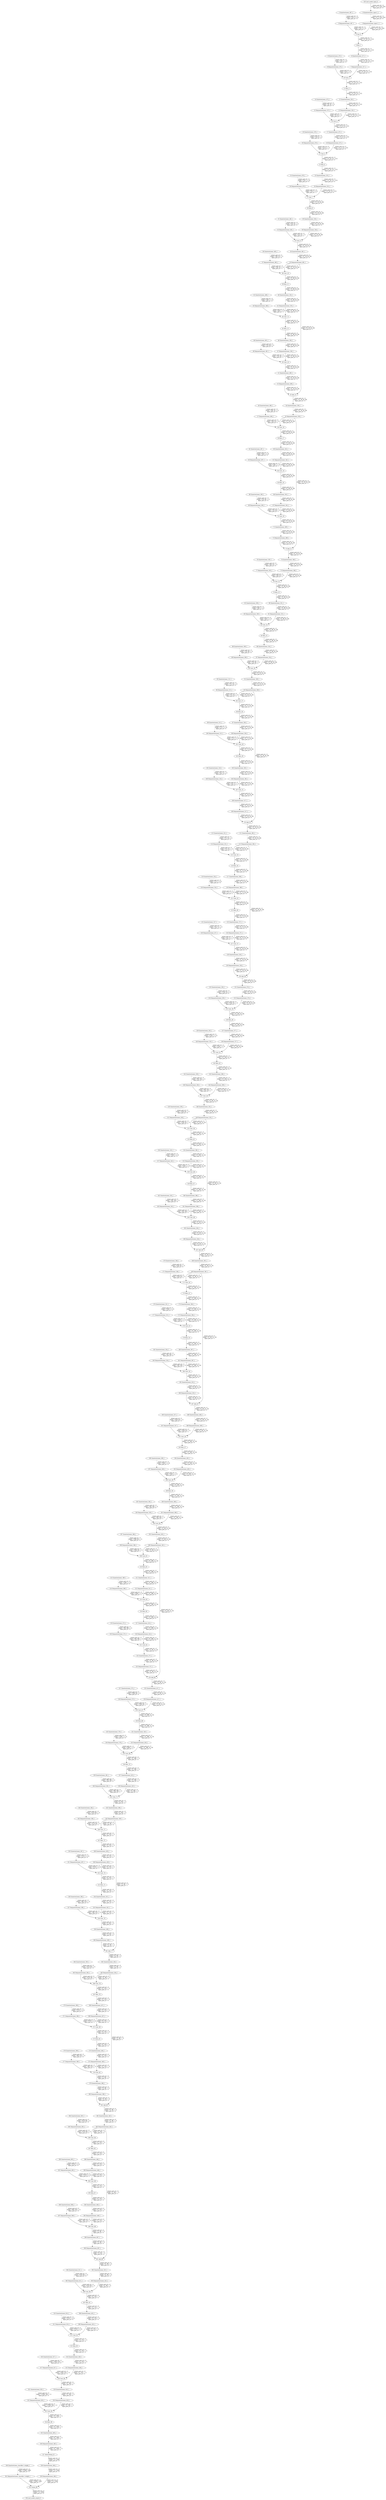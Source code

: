 strict digraph  {
"0 QuantizeLinear_input.1_1" [id=0, type=QuantizeLinear];
"1 DequantizeLinear_input.1_1" [id=1, type=DequantizeLinear];
"2 QuantizeLinear_467_1" [id=2, type=QuantizeLinear];
"3 DequantizeLinear_467_1" [id=3, type=DequantizeLinear];
"4 Conv_0" [id=4, type=Conv];
"5 Relu_1" [id=5, type=Relu];
"6 QuantizeLinear_317_1" [id=6, type=QuantizeLinear];
"7 DequantizeLinear_317_1" [id=7, type=DequantizeLinear];
"8 QuantizeLinear_470_1" [id=8, type=QuantizeLinear];
"9 DequantizeLinear_470_1" [id=9, type=DequantizeLinear];
"10 Conv_2" [id=10, type=Conv];
"11 Relu_3" [id=11, type=Relu];
"12 QuantizeLinear_320_1" [id=12, type=QuantizeLinear];
"13 DequantizeLinear_320_1" [id=13, type=DequantizeLinear];
"14 QuantizeLinear_473_1" [id=14, type=QuantizeLinear];
"15 DequantizeLinear_473_1" [id=15, type=DequantizeLinear];
"16 Conv_4" [id=16, type=Conv];
"17 QuantizeLinear_472_1" [id=17, type=QuantizeLinear];
"18 DequantizeLinear_472_1" [id=18, type=DequantizeLinear];
"19 QuantizeLinear_476_1" [id=19, type=QuantizeLinear];
"20 DequantizeLinear_476_1" [id=20, type=DequantizeLinear];
"21 Conv_5" [id=21, type=Conv];
"22 Relu_6" [id=22, type=Relu];
"23 QuantizeLinear_325_1" [id=23, type=QuantizeLinear];
"24 DequantizeLinear_325_1" [id=24, type=DequantizeLinear];
"25 QuantizeLinear_479_1" [id=25, type=QuantizeLinear];
"26 DequantizeLinear_479_1" [id=26, type=DequantizeLinear];
"27 Conv_7" [id=27, type=Conv];
"28 Relu_8" [id=28, type=Relu];
"29 QuantizeLinear_328_1" [id=29, type=QuantizeLinear];
"30 DequantizeLinear_328_1" [id=30, type=DequantizeLinear];
"31 QuantizeLinear_482_1" [id=31, type=QuantizeLinear];
"32 DequantizeLinear_482_1" [id=32, type=DequantizeLinear];
"33 Conv_9" [id=33, type=Conv];
"34 QuantizeLinear_481_1" [id=34, type=QuantizeLinear];
"35 DequantizeLinear_481_1" [id=35, type=DequantizeLinear];
"36 QuantizeLinear_485_1" [id=36, type=QuantizeLinear];
"37 DequantizeLinear_485_1" [id=37, type=DequantizeLinear];
"38 Conv_10" [id=38, type=Conv];
"39 Relu_11" [id=39, type=Relu];
"40 QuantizeLinear_333_1" [id=40, type=QuantizeLinear];
"41 DequantizeLinear_333_1" [id=41, type=DequantizeLinear];
"42 QuantizeLinear_488_1" [id=42, type=QuantizeLinear];
"43 DequantizeLinear_488_1" [id=43, type=DequantizeLinear];
"44 Conv_12" [id=44, type=Conv];
"45 Relu_13" [id=45, type=Relu];
"46 QuantizeLinear_336_1" [id=46, type=QuantizeLinear];
"47 DequantizeLinear_336_1" [id=47, type=DequantizeLinear];
"48 QuantizeLinear_491_1" [id=48, type=QuantizeLinear];
"49 DequantizeLinear_491_1" [id=49, type=DequantizeLinear];
"50 Conv_14" [id=50, type=Conv];
"51 QuantizeLinear_490_1" [id=51, type=QuantizeLinear];
"52 DequantizeLinear_490_1" [id=52, type=DequantizeLinear];
"53 Add_15" [id=53, type=Add];
"54 QuantizeLinear_339_1" [id=54, type=QuantizeLinear];
"55 DequantizeLinear_339_1" [id=55, type=DequantizeLinear];
"56 QuantizeLinear_494_1" [id=56, type=QuantizeLinear];
"57 DequantizeLinear_494_1" [id=57, type=DequantizeLinear];
"58 Conv_16" [id=58, type=Conv];
"59 Relu_17" [id=59, type=Relu];
"60 QuantizeLinear_342_1" [id=60, type=QuantizeLinear];
"61 DequantizeLinear_342_1" [id=61, type=DequantizeLinear];
"62 QuantizeLinear_497_1" [id=62, type=QuantizeLinear];
"63 DequantizeLinear_497_1" [id=63, type=DequantizeLinear];
"64 Conv_18" [id=64, type=Conv];
"65 Relu_19" [id=65, type=Relu];
"66 QuantizeLinear_345_1" [id=66, type=QuantizeLinear];
"67 DequantizeLinear_345_1" [id=67, type=DequantizeLinear];
"68 QuantizeLinear_500_1" [id=68, type=QuantizeLinear];
"69 DequantizeLinear_500_1" [id=69, type=DequantizeLinear];
"70 Conv_20" [id=70, type=Conv];
"71 QuantizeLinear_499_1" [id=71, type=QuantizeLinear];
"72 DequantizeLinear_499_1" [id=72, type=DequantizeLinear];
"73 Add_21" [id=73, type=Add];
"74 QuantizeLinear_348_1" [id=74, type=QuantizeLinear];
"75 DequantizeLinear_348_1" [id=75, type=DequantizeLinear];
"76 QuantizeLinear_503_1" [id=76, type=QuantizeLinear];
"77 DequantizeLinear_503_1" [id=77, type=DequantizeLinear];
"78 Conv_22" [id=78, type=Conv];
"79 Relu_23" [id=79, type=Relu];
"80 QuantizeLinear_351_1" [id=80, type=QuantizeLinear];
"81 DequantizeLinear_351_1" [id=81, type=DequantizeLinear];
"82 QuantizeLinear_506_1" [id=82, type=QuantizeLinear];
"83 DequantizeLinear_506_1" [id=83, type=DequantizeLinear];
"84 Conv_24" [id=84, type=Conv];
"85 Relu_25" [id=85, type=Relu];
"86 QuantizeLinear_354_1" [id=86, type=QuantizeLinear];
"87 DequantizeLinear_354_1" [id=87, type=DequantizeLinear];
"88 QuantizeLinear_509_1" [id=88, type=QuantizeLinear];
"89 DequantizeLinear_509_1" [id=89, type=DequantizeLinear];
"90 Conv_26" [id=90, type=Conv];
"91 QuantizeLinear_508_1" [id=91, type=QuantizeLinear];
"92 DequantizeLinear_508_1" [id=92, type=DequantizeLinear];
"93 QuantizeLinear_512_1" [id=93, type=QuantizeLinear];
"94 DequantizeLinear_512_1" [id=94, type=DequantizeLinear];
"95 Conv_27" [id=95, type=Conv];
"96 Relu_28" [id=96, type=Relu];
"97 QuantizeLinear_359_1" [id=97, type=QuantizeLinear];
"98 DequantizeLinear_359_1" [id=98, type=DequantizeLinear];
"99 QuantizeLinear_515_1" [id=99, type=QuantizeLinear];
"100 DequantizeLinear_515_1" [id=100, type=DequantizeLinear];
"101 Conv_29" [id=101, type=Conv];
"102 Relu_30" [id=102, type=Relu];
"103 QuantizeLinear_362_1" [id=103, type=QuantizeLinear];
"104 DequantizeLinear_362_1" [id=104, type=DequantizeLinear];
"105 QuantizeLinear_518_1" [id=105, type=QuantizeLinear];
"106 DequantizeLinear_518_1" [id=106, type=DequantizeLinear];
"107 Conv_31" [id=107, type=Conv];
"108 QuantizeLinear_517_1" [id=108, type=QuantizeLinear];
"109 DequantizeLinear_517_1" [id=109, type=DequantizeLinear];
"110 Add_32" [id=110, type=Add];
"111 QuantizeLinear_365_1" [id=111, type=QuantizeLinear];
"112 DequantizeLinear_365_1" [id=112, type=DequantizeLinear];
"113 QuantizeLinear_521_1" [id=113, type=QuantizeLinear];
"114 DequantizeLinear_521_1" [id=114, type=DequantizeLinear];
"115 Conv_33" [id=115, type=Conv];
"116 Relu_34" [id=116, type=Relu];
"117 QuantizeLinear_368_1" [id=117, type=QuantizeLinear];
"118 DequantizeLinear_368_1" [id=118, type=DequantizeLinear];
"119 QuantizeLinear_524_1" [id=119, type=QuantizeLinear];
"120 DequantizeLinear_524_1" [id=120, type=DequantizeLinear];
"121 Conv_35" [id=121, type=Conv];
"122 Relu_36" [id=122, type=Relu];
"123 QuantizeLinear_371_1" [id=123, type=QuantizeLinear];
"124 DequantizeLinear_371_1" [id=124, type=DequantizeLinear];
"125 QuantizeLinear_527_1" [id=125, type=QuantizeLinear];
"126 DequantizeLinear_527_1" [id=126, type=DequantizeLinear];
"127 Conv_37" [id=127, type=Conv];
"128 QuantizeLinear_526_1" [id=128, type=QuantizeLinear];
"129 DequantizeLinear_526_1" [id=129, type=DequantizeLinear];
"130 Add_38" [id=130, type=Add];
"131 QuantizeLinear_374_1" [id=131, type=QuantizeLinear];
"132 DequantizeLinear_374_1" [id=132, type=DequantizeLinear];
"133 QuantizeLinear_530_1" [id=133, type=QuantizeLinear];
"134 DequantizeLinear_530_1" [id=134, type=DequantizeLinear];
"135 Conv_39" [id=135, type=Conv];
"136 Relu_40" [id=136, type=Relu];
"137 QuantizeLinear_377_1" [id=137, type=QuantizeLinear];
"138 DequantizeLinear_377_1" [id=138, type=DequantizeLinear];
"139 QuantizeLinear_533_1" [id=139, type=QuantizeLinear];
"140 DequantizeLinear_533_1" [id=140, type=DequantizeLinear];
"141 Conv_41" [id=141, type=Conv];
"142 Relu_42" [id=142, type=Relu];
"143 QuantizeLinear_380_1" [id=143, type=QuantizeLinear];
"144 DequantizeLinear_380_1" [id=144, type=DequantizeLinear];
"145 QuantizeLinear_536_1" [id=145, type=QuantizeLinear];
"146 DequantizeLinear_536_1" [id=146, type=DequantizeLinear];
"147 Conv_43" [id=147, type=Conv];
"148 QuantizeLinear_535_1" [id=148, type=QuantizeLinear];
"149 DequantizeLinear_535_1" [id=149, type=DequantizeLinear];
"150 QuantizeLinear_539_1" [id=150, type=QuantizeLinear];
"151 DequantizeLinear_539_1" [id=151, type=DequantizeLinear];
"152 Conv_44" [id=152, type=Conv];
"153 Relu_45" [id=153, type=Relu];
"154 QuantizeLinear_385_1" [id=154, type=QuantizeLinear];
"155 DequantizeLinear_385_1" [id=155, type=DequantizeLinear];
"156 QuantizeLinear_542_1" [id=156, type=QuantizeLinear];
"157 DequantizeLinear_542_1" [id=157, type=DequantizeLinear];
"158 Conv_46" [id=158, type=Conv];
"159 Relu_47" [id=159, type=Relu];
"160 QuantizeLinear_388_1" [id=160, type=QuantizeLinear];
"161 DequantizeLinear_388_1" [id=161, type=DequantizeLinear];
"162 QuantizeLinear_545_1" [id=162, type=QuantizeLinear];
"163 DequantizeLinear_545_1" [id=163, type=DequantizeLinear];
"164 Conv_48" [id=164, type=Conv];
"165 QuantizeLinear_544_1" [id=165, type=QuantizeLinear];
"166 DequantizeLinear_544_1" [id=166, type=DequantizeLinear];
"167 Add_49" [id=167, type=Add];
"168 QuantizeLinear_391_1" [id=168, type=QuantizeLinear];
"169 DequantizeLinear_391_1" [id=169, type=DequantizeLinear];
"170 QuantizeLinear_548_1" [id=170, type=QuantizeLinear];
"171 DequantizeLinear_548_1" [id=171, type=DequantizeLinear];
"172 Conv_50" [id=172, type=Conv];
"173 Relu_51" [id=173, type=Relu];
"174 QuantizeLinear_394_1" [id=174, type=QuantizeLinear];
"175 DequantizeLinear_394_1" [id=175, type=DequantizeLinear];
"176 QuantizeLinear_551_1" [id=176, type=QuantizeLinear];
"177 DequantizeLinear_551_1" [id=177, type=DequantizeLinear];
"178 Conv_52" [id=178, type=Conv];
"179 Relu_53" [id=179, type=Relu];
"180 QuantizeLinear_397_1" [id=180, type=QuantizeLinear];
"181 DequantizeLinear_397_1" [id=181, type=DequantizeLinear];
"182 QuantizeLinear_554_1" [id=182, type=QuantizeLinear];
"183 DequantizeLinear_554_1" [id=183, type=DequantizeLinear];
"184 Conv_54" [id=184, type=Conv];
"185 QuantizeLinear_553_1" [id=185, type=QuantizeLinear];
"186 DequantizeLinear_553_1" [id=186, type=DequantizeLinear];
"187 Add_55" [id=187, type=Add];
"188 QuantizeLinear_400_1" [id=188, type=QuantizeLinear];
"189 DequantizeLinear_400_1" [id=189, type=DequantizeLinear];
"190 QuantizeLinear_557_1" [id=190, type=QuantizeLinear];
"191 DequantizeLinear_557_1" [id=191, type=DequantizeLinear];
"192 Conv_56" [id=192, type=Conv];
"193 Relu_57" [id=193, type=Relu];
"194 QuantizeLinear_403_1" [id=194, type=QuantizeLinear];
"195 DequantizeLinear_403_1" [id=195, type=DequantizeLinear];
"196 QuantizeLinear_560_1" [id=196, type=QuantizeLinear];
"197 DequantizeLinear_560_1" [id=197, type=DequantizeLinear];
"198 Conv_58" [id=198, type=Conv];
"199 Relu_59" [id=199, type=Relu];
"200 QuantizeLinear_406_1" [id=200, type=QuantizeLinear];
"201 DequantizeLinear_406_1" [id=201, type=DequantizeLinear];
"202 QuantizeLinear_563_1" [id=202, type=QuantizeLinear];
"203 DequantizeLinear_563_1" [id=203, type=DequantizeLinear];
"204 Conv_60" [id=204, type=Conv];
"205 QuantizeLinear_562_1" [id=205, type=QuantizeLinear];
"206 DequantizeLinear_562_1" [id=206, type=DequantizeLinear];
"207 QuantizeLinear_566_1" [id=207, type=QuantizeLinear];
"208 DequantizeLinear_566_1" [id=208, type=DequantizeLinear];
"209 Conv_61" [id=209, type=Conv];
"210 Relu_62" [id=210, type=Relu];
"211 QuantizeLinear_411_1" [id=211, type=QuantizeLinear];
"212 DequantizeLinear_411_1" [id=212, type=DequantizeLinear];
"213 QuantizeLinear_569_1" [id=213, type=QuantizeLinear];
"214 DequantizeLinear_569_1" [id=214, type=DequantizeLinear];
"215 Conv_63" [id=215, type=Conv];
"216 Relu_64" [id=216, type=Relu];
"217 QuantizeLinear_414_1" [id=217, type=QuantizeLinear];
"218 DequantizeLinear_414_1" [id=218, type=DequantizeLinear];
"219 QuantizeLinear_572_1" [id=219, type=QuantizeLinear];
"220 DequantizeLinear_572_1" [id=220, type=DequantizeLinear];
"221 Conv_65" [id=221, type=Conv];
"222 QuantizeLinear_571_1" [id=222, type=QuantizeLinear];
"223 DequantizeLinear_571_1" [id=223, type=DequantizeLinear];
"224 Add_66" [id=224, type=Add];
"225 QuantizeLinear_417_1" [id=225, type=QuantizeLinear];
"226 DequantizeLinear_417_1" [id=226, type=DequantizeLinear];
"227 QuantizeLinear_575_1" [id=227, type=QuantizeLinear];
"228 DequantizeLinear_575_1" [id=228, type=DequantizeLinear];
"229 Conv_67" [id=229, type=Conv];
"230 Relu_68" [id=230, type=Relu];
"231 QuantizeLinear_420_1" [id=231, type=QuantizeLinear];
"232 DequantizeLinear_420_1" [id=232, type=DequantizeLinear];
"233 QuantizeLinear_578_1" [id=233, type=QuantizeLinear];
"234 DequantizeLinear_578_1" [id=234, type=DequantizeLinear];
"235 Conv_69" [id=235, type=Conv];
"236 Relu_70" [id=236, type=Relu];
"237 QuantizeLinear_423_1" [id=237, type=QuantizeLinear];
"238 DequantizeLinear_423_1" [id=238, type=DequantizeLinear];
"239 QuantizeLinear_581_1" [id=239, type=QuantizeLinear];
"240 DequantizeLinear_581_1" [id=240, type=DequantizeLinear];
"241 Conv_71" [id=241, type=Conv];
"242 QuantizeLinear_580_1" [id=242, type=QuantizeLinear];
"243 DequantizeLinear_580_1" [id=243, type=DequantizeLinear];
"244 QuantizeLinear_584_1" [id=244, type=QuantizeLinear];
"245 DequantizeLinear_584_1" [id=245, type=DequantizeLinear];
"246 Conv_72" [id=246, type=Conv];
"247 Relu_73" [id=247, type=Relu];
"248 QuantizeLinear_428_1" [id=248, type=QuantizeLinear];
"249 DequantizeLinear_428_1" [id=249, type=DequantizeLinear];
"250 QuantizeLinear_587_1" [id=250, type=QuantizeLinear];
"251 DequantizeLinear_587_1" [id=251, type=DequantizeLinear];
"252 Conv_74" [id=252, type=Conv];
"253 Relu_75" [id=253, type=Relu];
"254 QuantizeLinear_431_1" [id=254, type=QuantizeLinear];
"255 DequantizeLinear_431_1" [id=255, type=DequantizeLinear];
"256 QuantizeLinear_590_1" [id=256, type=QuantizeLinear];
"257 DequantizeLinear_590_1" [id=257, type=DequantizeLinear];
"258 Conv_76" [id=258, type=Conv];
"259 QuantizeLinear_589_1" [id=259, type=QuantizeLinear];
"260 DequantizeLinear_589_1" [id=260, type=DequantizeLinear];
"261 Add_77" [id=261, type=Add];
"262 QuantizeLinear_434_1" [id=262, type=QuantizeLinear];
"263 DequantizeLinear_434_1" [id=263, type=DequantizeLinear];
"264 QuantizeLinear_593_1" [id=264, type=QuantizeLinear];
"265 DequantizeLinear_593_1" [id=265, type=DequantizeLinear];
"266 Conv_78" [id=266, type=Conv];
"267 Relu_79" [id=267, type=Relu];
"268 QuantizeLinear_437_1" [id=268, type=QuantizeLinear];
"269 DequantizeLinear_437_1" [id=269, type=DequantizeLinear];
"270 QuantizeLinear_596_1" [id=270, type=QuantizeLinear];
"271 DequantizeLinear_596_1" [id=271, type=DequantizeLinear];
"272 Conv_80" [id=272, type=Conv];
"273 Relu_81" [id=273, type=Relu];
"274 QuantizeLinear_440_1" [id=274, type=QuantizeLinear];
"275 DequantizeLinear_440_1" [id=275, type=DequantizeLinear];
"276 QuantizeLinear_599_1" [id=276, type=QuantizeLinear];
"277 DequantizeLinear_599_1" [id=277, type=DequantizeLinear];
"278 Conv_82" [id=278, type=Conv];
"279 QuantizeLinear_598_1" [id=279, type=QuantizeLinear];
"280 DequantizeLinear_598_1" [id=280, type=DequantizeLinear];
"281 Add_83" [id=281, type=Add];
"282 QuantizeLinear_443_1" [id=282, type=QuantizeLinear];
"283 DequantizeLinear_443_1" [id=283, type=DequantizeLinear];
"284 QuantizeLinear_602_1" [id=284, type=QuantizeLinear];
"285 DequantizeLinear_602_1" [id=285, type=DequantizeLinear];
"286 Conv_84" [id=286, type=Conv];
"287 Relu_85" [id=287, type=Relu];
"288 QuantizeLinear_446_1" [id=288, type=QuantizeLinear];
"289 DequantizeLinear_446_1" [id=289, type=DequantizeLinear];
"290 QuantizeLinear_605_1" [id=290, type=QuantizeLinear];
"291 DequantizeLinear_605_1" [id=291, type=DequantizeLinear];
"292 Conv_86" [id=292, type=Conv];
"293 Relu_87" [id=293, type=Relu];
"294 QuantizeLinear_449_1" [id=294, type=QuantizeLinear];
"295 DequantizeLinear_449_1" [id=295, type=DequantizeLinear];
"296 QuantizeLinear_608_1" [id=296, type=QuantizeLinear];
"297 DequantizeLinear_608_1" [id=297, type=DequantizeLinear];
"298 Conv_88" [id=298, type=Conv];
"299 QuantizeLinear_607_1" [id=299, type=QuantizeLinear];
"300 DequantizeLinear_607_1" [id=300, type=DequantizeLinear];
"301 Add_89" [id=301, type=Add];
"302 QuantizeLinear_452_1" [id=302, type=QuantizeLinear];
"303 DequantizeLinear_452_1" [id=303, type=DequantizeLinear];
"304 QuantizeLinear_611_1" [id=304, type=QuantizeLinear];
"305 DequantizeLinear_611_1" [id=305, type=DequantizeLinear];
"306 Conv_90" [id=306, type=Conv];
"307 Relu_91" [id=307, type=Relu];
"308 QuantizeLinear_455_1" [id=308, type=QuantizeLinear];
"309 DequantizeLinear_455_1" [id=309, type=DequantizeLinear];
"310 QuantizeLinear_614_1" [id=310, type=QuantizeLinear];
"311 DequantizeLinear_614_1" [id=311, type=DequantizeLinear];
"312 Conv_92" [id=312, type=Conv];
"313 Relu_93" [id=313, type=Relu];
"314 QuantizeLinear_458_1" [id=314, type=QuantizeLinear];
"315 DequantizeLinear_458_1" [id=315, type=DequantizeLinear];
"316 QuantizeLinear_617_1" [id=316, type=QuantizeLinear];
"317 DequantizeLinear_617_1" [id=317, type=DequantizeLinear];
"318 Conv_94" [id=318, type=Conv];
"319 QuantizeLinear_616_1" [id=319, type=QuantizeLinear];
"320 DequantizeLinear_616_1" [id=320, type=DequantizeLinear];
"321 QuantizeLinear_620_1" [id=321, type=QuantizeLinear];
"322 DequantizeLinear_620_1" [id=322, type=DequantizeLinear];
"323 Conv_95" [id=323, type=Conv];
"324 Relu_96" [id=324, type=Relu];
"325 QuantizeLinear_463_1" [id=325, type=QuantizeLinear];
"326 DequantizeLinear_463_1" [id=326, type=DequantizeLinear];
"327 ReduceMean_97" [id=327, type=ReduceMean];
"328 QuantizeLinear_464_1" [id=328, type=QuantizeLinear];
"329 DequantizeLinear_464_1" [id=329, type=DequantizeLinear];
"330 QuantizeLinear_classifier.1.weight_1" [id=330, type=QuantizeLinear];
"331 DequantizeLinear_classifier.1.weight_1" [id=331, type=DequantizeLinear];
"332 Gemm_98" [id=332, type=Gemm];
"333 nncf_model_input_0" [id=333, type=nncf_model_input];
"334 nncf_model_output_0" [id=334, type=nncf_model_output];
"0 QuantizeLinear_input.1_1" -> "1 DequantizeLinear_input.1_1"  [label="output_port_id = 0 \n shape = [1, 3, 224, 224] \n input_port_id = 0 \n ", style=dashed];
"1 DequantizeLinear_input.1_1" -> "4 Conv_0"  [label="output_port_id = 0 \n shape = [1, 3, 224, 224] \n input_port_id = 0 \n ", style=solid];
"2 QuantizeLinear_467_1" -> "3 DequantizeLinear_467_1"  [label="output_port_id = 0 \n shape = [16, 3, 3, 3] \n input_port_id = 0 \n ", style=dashed];
"3 DequantizeLinear_467_1" -> "4 Conv_0"  [label="output_port_id = 0 \n shape = [16, 3, 3, 3] \n input_port_id = 1 \n ", style=solid];
"4 Conv_0" -> "5 Relu_1"  [label="output_port_id = 0 \n shape = [1, 16, 112, 112] \n input_port_id = 0 \n ", style=solid];
"5 Relu_1" -> "6 QuantizeLinear_317_1"  [label="output_port_id = 0 \n shape = [1, 16, 112, 112] \n input_port_id = 0 \n ", style=solid];
"6 QuantizeLinear_317_1" -> "7 DequantizeLinear_317_1"  [label="output_port_id = 0 \n shape = [1, 16, 112, 112] \n input_port_id = 0 \n ", style=dashed];
"7 DequantizeLinear_317_1" -> "10 Conv_2"  [label="output_port_id = 0 \n shape = [1, 16, 112, 112] \n input_port_id = 0 \n ", style=solid];
"8 QuantizeLinear_470_1" -> "9 DequantizeLinear_470_1"  [label="output_port_id = 0 \n shape = [16, 1, 3, 3] \n input_port_id = 0 \n ", style=dashed];
"9 DequantizeLinear_470_1" -> "10 Conv_2"  [label="output_port_id = 0 \n shape = [16, 1, 3, 3] \n input_port_id = 1 \n ", style=solid];
"10 Conv_2" -> "11 Relu_3"  [label="output_port_id = 0 \n shape = [1, 16, 112, 112] \n input_port_id = 0 \n ", style=solid];
"11 Relu_3" -> "12 QuantizeLinear_320_1"  [label="output_port_id = 0 \n shape = [1, 16, 112, 112] \n input_port_id = 0 \n ", style=solid];
"12 QuantizeLinear_320_1" -> "13 DequantizeLinear_320_1"  [label="output_port_id = 0 \n shape = [1, 16, 112, 112] \n input_port_id = 0 \n ", style=dashed];
"13 DequantizeLinear_320_1" -> "16 Conv_4"  [label="output_port_id = 0 \n shape = [1, 16, 112, 112] \n input_port_id = 0 \n ", style=solid];
"14 QuantizeLinear_473_1" -> "15 DequantizeLinear_473_1"  [label="output_port_id = 0 \n shape = [8, 16, 1, 1] \n input_port_id = 0 \n ", style=dashed];
"15 DequantizeLinear_473_1" -> "16 Conv_4"  [label="output_port_id = 0 \n shape = [8, 16, 1, 1] \n input_port_id = 1 \n ", style=solid];
"16 Conv_4" -> "17 QuantizeLinear_472_1"  [label="output_port_id = 0 \n shape = [1, 8, 112, 112] \n input_port_id = 0 \n ", style=solid];
"17 QuantizeLinear_472_1" -> "18 DequantizeLinear_472_1"  [label="output_port_id = 0 \n shape = [1, 8, 112, 112] \n input_port_id = 0 \n ", style=dashed];
"18 DequantizeLinear_472_1" -> "21 Conv_5"  [label="output_port_id = 0 \n shape = [1, 8, 112, 112] \n input_port_id = 0 \n ", style=solid];
"19 QuantizeLinear_476_1" -> "20 DequantizeLinear_476_1"  [label="output_port_id = 0 \n shape = [24, 8, 1, 1] \n input_port_id = 0 \n ", style=dashed];
"20 DequantizeLinear_476_1" -> "21 Conv_5"  [label="output_port_id = 0 \n shape = [24, 8, 1, 1] \n input_port_id = 1 \n ", style=solid];
"21 Conv_5" -> "22 Relu_6"  [label="output_port_id = 0 \n shape = [1, 24, 112, 112] \n input_port_id = 0 \n ", style=solid];
"22 Relu_6" -> "23 QuantizeLinear_325_1"  [label="output_port_id = 0 \n shape = [1, 24, 112, 112] \n input_port_id = 0 \n ", style=solid];
"23 QuantizeLinear_325_1" -> "24 DequantizeLinear_325_1"  [label="output_port_id = 0 \n shape = [1, 24, 112, 112] \n input_port_id = 0 \n ", style=dashed];
"24 DequantizeLinear_325_1" -> "27 Conv_7"  [label="output_port_id = 0 \n shape = [1, 24, 112, 112] \n input_port_id = 0 \n ", style=solid];
"25 QuantizeLinear_479_1" -> "26 DequantizeLinear_479_1"  [label="output_port_id = 0 \n shape = [24, 1, 3, 3] \n input_port_id = 0 \n ", style=dashed];
"26 DequantizeLinear_479_1" -> "27 Conv_7"  [label="output_port_id = 0 \n shape = [24, 1, 3, 3] \n input_port_id = 1 \n ", style=solid];
"27 Conv_7" -> "28 Relu_8"  [label="output_port_id = 0 \n shape = [1, 24, 56, 56] \n input_port_id = 0 \n ", style=solid];
"28 Relu_8" -> "29 QuantizeLinear_328_1"  [label="output_port_id = 0 \n shape = [1, 24, 56, 56] \n input_port_id = 0 \n ", style=solid];
"29 QuantizeLinear_328_1" -> "30 DequantizeLinear_328_1"  [label="output_port_id = 0 \n shape = [1, 24, 56, 56] \n input_port_id = 0 \n ", style=dashed];
"30 DequantizeLinear_328_1" -> "33 Conv_9"  [label="output_port_id = 0 \n shape = [1, 24, 56, 56] \n input_port_id = 0 \n ", style=solid];
"31 QuantizeLinear_482_1" -> "32 DequantizeLinear_482_1"  [label="output_port_id = 0 \n shape = [16, 24, 1, 1] \n input_port_id = 0 \n ", style=dashed];
"32 DequantizeLinear_482_1" -> "33 Conv_9"  [label="output_port_id = 0 \n shape = [16, 24, 1, 1] \n input_port_id = 1 \n ", style=solid];
"33 Conv_9" -> "34 QuantizeLinear_481_1"  [label="output_port_id = 0 \n shape = [1, 16, 56, 56] \n input_port_id = 0 \n ", style=solid];
"34 QuantizeLinear_481_1" -> "35 DequantizeLinear_481_1"  [label="output_port_id = 0 \n shape = [1, 16, 56, 56] \n input_port_id = 0 \n ", style=dashed];
"35 DequantizeLinear_481_1" -> "38 Conv_10"  [label="output_port_id = 0 \n shape = [1, 16, 56, 56] \n input_port_id = 0 \n ", style=solid];
"35 DequantizeLinear_481_1" -> "53 Add_15"  [label="output_port_id = 0 \n shape = [1, 16, 56, 56] \n input_port_id = 1 \n ", style=solid];
"36 QuantizeLinear_485_1" -> "37 DequantizeLinear_485_1"  [label="output_port_id = 0 \n shape = [48, 16, 1, 1] \n input_port_id = 0 \n ", style=dashed];
"37 DequantizeLinear_485_1" -> "38 Conv_10"  [label="output_port_id = 0 \n shape = [48, 16, 1, 1] \n input_port_id = 1 \n ", style=solid];
"38 Conv_10" -> "39 Relu_11"  [label="output_port_id = 0 \n shape = [1, 48, 56, 56] \n input_port_id = 0 \n ", style=solid];
"39 Relu_11" -> "40 QuantizeLinear_333_1"  [label="output_port_id = 0 \n shape = [1, 48, 56, 56] \n input_port_id = 0 \n ", style=solid];
"40 QuantizeLinear_333_1" -> "41 DequantizeLinear_333_1"  [label="output_port_id = 0 \n shape = [1, 48, 56, 56] \n input_port_id = 0 \n ", style=dashed];
"41 DequantizeLinear_333_1" -> "44 Conv_12"  [label="output_port_id = 0 \n shape = [1, 48, 56, 56] \n input_port_id = 0 \n ", style=solid];
"42 QuantizeLinear_488_1" -> "43 DequantizeLinear_488_1"  [label="output_port_id = 0 \n shape = [48, 1, 3, 3] \n input_port_id = 0 \n ", style=dashed];
"43 DequantizeLinear_488_1" -> "44 Conv_12"  [label="output_port_id = 0 \n shape = [48, 1, 3, 3] \n input_port_id = 1 \n ", style=solid];
"44 Conv_12" -> "45 Relu_13"  [label="output_port_id = 0 \n shape = [1, 48, 56, 56] \n input_port_id = 0 \n ", style=solid];
"45 Relu_13" -> "46 QuantizeLinear_336_1"  [label="output_port_id = 0 \n shape = [1, 48, 56, 56] \n input_port_id = 0 \n ", style=solid];
"46 QuantizeLinear_336_1" -> "47 DequantizeLinear_336_1"  [label="output_port_id = 0 \n shape = [1, 48, 56, 56] \n input_port_id = 0 \n ", style=dashed];
"47 DequantizeLinear_336_1" -> "50 Conv_14"  [label="output_port_id = 0 \n shape = [1, 48, 56, 56] \n input_port_id = 0 \n ", style=solid];
"48 QuantizeLinear_491_1" -> "49 DequantizeLinear_491_1"  [label="output_port_id = 0 \n shape = [16, 48, 1, 1] \n input_port_id = 0 \n ", style=dashed];
"49 DequantizeLinear_491_1" -> "50 Conv_14"  [label="output_port_id = 0 \n shape = [16, 48, 1, 1] \n input_port_id = 1 \n ", style=solid];
"50 Conv_14" -> "51 QuantizeLinear_490_1"  [label="output_port_id = 0 \n shape = [1, 16, 56, 56] \n input_port_id = 0 \n ", style=solid];
"51 QuantizeLinear_490_1" -> "52 DequantizeLinear_490_1"  [label="output_port_id = 0 \n shape = [1, 16, 56, 56] \n input_port_id = 0 \n ", style=dashed];
"52 DequantizeLinear_490_1" -> "53 Add_15"  [label="output_port_id = 0 \n shape = [1, 16, 56, 56] \n input_port_id = 0 \n ", style=solid];
"53 Add_15" -> "54 QuantizeLinear_339_1"  [label="output_port_id = 0 \n shape = [1, 16, 56, 56] \n input_port_id = 0 \n ", style=solid];
"54 QuantizeLinear_339_1" -> "55 DequantizeLinear_339_1"  [label="output_port_id = 0 \n shape = [1, 16, 56, 56] \n input_port_id = 0 \n ", style=dashed];
"55 DequantizeLinear_339_1" -> "58 Conv_16"  [label="output_port_id = 0 \n shape = [1, 16, 56, 56] \n input_port_id = 0 \n ", style=solid];
"55 DequantizeLinear_339_1" -> "73 Add_21"  [label="output_port_id = 0 \n shape = [1, 16, 56, 56] \n input_port_id = 1 \n ", style=solid];
"56 QuantizeLinear_494_1" -> "57 DequantizeLinear_494_1"  [label="output_port_id = 0 \n shape = [48, 16, 1, 1] \n input_port_id = 0 \n ", style=dashed];
"57 DequantizeLinear_494_1" -> "58 Conv_16"  [label="output_port_id = 0 \n shape = [48, 16, 1, 1] \n input_port_id = 1 \n ", style=solid];
"58 Conv_16" -> "59 Relu_17"  [label="output_port_id = 0 \n shape = [1, 48, 56, 56] \n input_port_id = 0 \n ", style=solid];
"59 Relu_17" -> "60 QuantizeLinear_342_1"  [label="output_port_id = 0 \n shape = [1, 48, 56, 56] \n input_port_id = 0 \n ", style=solid];
"60 QuantizeLinear_342_1" -> "61 DequantizeLinear_342_1"  [label="output_port_id = 0 \n shape = [1, 48, 56, 56] \n input_port_id = 0 \n ", style=dashed];
"61 DequantizeLinear_342_1" -> "64 Conv_18"  [label="output_port_id = 0 \n shape = [1, 48, 56, 56] \n input_port_id = 0 \n ", style=solid];
"62 QuantizeLinear_497_1" -> "63 DequantizeLinear_497_1"  [label="output_port_id = 0 \n shape = [48, 1, 3, 3] \n input_port_id = 0 \n ", style=dashed];
"63 DequantizeLinear_497_1" -> "64 Conv_18"  [label="output_port_id = 0 \n shape = [48, 1, 3, 3] \n input_port_id = 1 \n ", style=solid];
"64 Conv_18" -> "65 Relu_19"  [label="output_port_id = 0 \n shape = [1, 48, 56, 56] \n input_port_id = 0 \n ", style=solid];
"65 Relu_19" -> "66 QuantizeLinear_345_1"  [label="output_port_id = 0 \n shape = [1, 48, 56, 56] \n input_port_id = 0 \n ", style=solid];
"66 QuantizeLinear_345_1" -> "67 DequantizeLinear_345_1"  [label="output_port_id = 0 \n shape = [1, 48, 56, 56] \n input_port_id = 0 \n ", style=dashed];
"67 DequantizeLinear_345_1" -> "70 Conv_20"  [label="output_port_id = 0 \n shape = [1, 48, 56, 56] \n input_port_id = 0 \n ", style=solid];
"68 QuantizeLinear_500_1" -> "69 DequantizeLinear_500_1"  [label="output_port_id = 0 \n shape = [16, 48, 1, 1] \n input_port_id = 0 \n ", style=dashed];
"69 DequantizeLinear_500_1" -> "70 Conv_20"  [label="output_port_id = 0 \n shape = [16, 48, 1, 1] \n input_port_id = 1 \n ", style=solid];
"70 Conv_20" -> "71 QuantizeLinear_499_1"  [label="output_port_id = 0 \n shape = [1, 16, 56, 56] \n input_port_id = 0 \n ", style=solid];
"71 QuantizeLinear_499_1" -> "72 DequantizeLinear_499_1"  [label="output_port_id = 0 \n shape = [1, 16, 56, 56] \n input_port_id = 0 \n ", style=dashed];
"72 DequantizeLinear_499_1" -> "73 Add_21"  [label="output_port_id = 0 \n shape = [1, 16, 56, 56] \n input_port_id = 0 \n ", style=solid];
"73 Add_21" -> "74 QuantizeLinear_348_1"  [label="output_port_id = 0 \n shape = [1, 16, 56, 56] \n input_port_id = 0 \n ", style=solid];
"74 QuantizeLinear_348_1" -> "75 DequantizeLinear_348_1"  [label="output_port_id = 0 \n shape = [1, 16, 56, 56] \n input_port_id = 0 \n ", style=dashed];
"75 DequantizeLinear_348_1" -> "78 Conv_22"  [label="output_port_id = 0 \n shape = [1, 16, 56, 56] \n input_port_id = 0 \n ", style=solid];
"76 QuantizeLinear_503_1" -> "77 DequantizeLinear_503_1"  [label="output_port_id = 0 \n shape = [48, 16, 1, 1] \n input_port_id = 0 \n ", style=dashed];
"77 DequantizeLinear_503_1" -> "78 Conv_22"  [label="output_port_id = 0 \n shape = [48, 16, 1, 1] \n input_port_id = 1 \n ", style=solid];
"78 Conv_22" -> "79 Relu_23"  [label="output_port_id = 0 \n shape = [1, 48, 56, 56] \n input_port_id = 0 \n ", style=solid];
"79 Relu_23" -> "80 QuantizeLinear_351_1"  [label="output_port_id = 0 \n shape = [1, 48, 56, 56] \n input_port_id = 0 \n ", style=solid];
"80 QuantizeLinear_351_1" -> "81 DequantizeLinear_351_1"  [label="output_port_id = 0 \n shape = [1, 48, 56, 56] \n input_port_id = 0 \n ", style=dashed];
"81 DequantizeLinear_351_1" -> "84 Conv_24"  [label="output_port_id = 0 \n shape = [1, 48, 56, 56] \n input_port_id = 0 \n ", style=solid];
"82 QuantizeLinear_506_1" -> "83 DequantizeLinear_506_1"  [label="output_port_id = 0 \n shape = [48, 1, 5, 5] \n input_port_id = 0 \n ", style=dashed];
"83 DequantizeLinear_506_1" -> "84 Conv_24"  [label="output_port_id = 0 \n shape = [48, 1, 5, 5] \n input_port_id = 1 \n ", style=solid];
"84 Conv_24" -> "85 Relu_25"  [label="output_port_id = 0 \n shape = [1, 48, 28, 28] \n input_port_id = 0 \n ", style=solid];
"85 Relu_25" -> "86 QuantizeLinear_354_1"  [label="output_port_id = 0 \n shape = [1, 48, 28, 28] \n input_port_id = 0 \n ", style=solid];
"86 QuantizeLinear_354_1" -> "87 DequantizeLinear_354_1"  [label="output_port_id = 0 \n shape = [1, 48, 28, 28] \n input_port_id = 0 \n ", style=dashed];
"87 DequantizeLinear_354_1" -> "90 Conv_26"  [label="output_port_id = 0 \n shape = [1, 48, 28, 28] \n input_port_id = 0 \n ", style=solid];
"88 QuantizeLinear_509_1" -> "89 DequantizeLinear_509_1"  [label="output_port_id = 0 \n shape = [24, 48, 1, 1] \n input_port_id = 0 \n ", style=dashed];
"89 DequantizeLinear_509_1" -> "90 Conv_26"  [label="output_port_id = 0 \n shape = [24, 48, 1, 1] \n input_port_id = 1 \n ", style=solid];
"90 Conv_26" -> "91 QuantizeLinear_508_1"  [label="output_port_id = 0 \n shape = [1, 24, 28, 28] \n input_port_id = 0 \n ", style=solid];
"91 QuantizeLinear_508_1" -> "92 DequantizeLinear_508_1"  [label="output_port_id = 0 \n shape = [1, 24, 28, 28] \n input_port_id = 0 \n ", style=dashed];
"92 DequantizeLinear_508_1" -> "95 Conv_27"  [label="output_port_id = 0 \n shape = [1, 24, 28, 28] \n input_port_id = 0 \n ", style=solid];
"92 DequantizeLinear_508_1" -> "110 Add_32"  [label="output_port_id = 0 \n shape = [1, 24, 28, 28] \n input_port_id = 1 \n ", style=solid];
"93 QuantizeLinear_512_1" -> "94 DequantizeLinear_512_1"  [label="output_port_id = 0 \n shape = [72, 24, 1, 1] \n input_port_id = 0 \n ", style=dashed];
"94 DequantizeLinear_512_1" -> "95 Conv_27"  [label="output_port_id = 0 \n shape = [72, 24, 1, 1] \n input_port_id = 1 \n ", style=solid];
"95 Conv_27" -> "96 Relu_28"  [label="output_port_id = 0 \n shape = [1, 72, 28, 28] \n input_port_id = 0 \n ", style=solid];
"96 Relu_28" -> "97 QuantizeLinear_359_1"  [label="output_port_id = 0 \n shape = [1, 72, 28, 28] \n input_port_id = 0 \n ", style=solid];
"97 QuantizeLinear_359_1" -> "98 DequantizeLinear_359_1"  [label="output_port_id = 0 \n shape = [1, 72, 28, 28] \n input_port_id = 0 \n ", style=dashed];
"98 DequantizeLinear_359_1" -> "101 Conv_29"  [label="output_port_id = 0 \n shape = [1, 72, 28, 28] \n input_port_id = 0 \n ", style=solid];
"99 QuantizeLinear_515_1" -> "100 DequantizeLinear_515_1"  [label="output_port_id = 0 \n shape = [72, 1, 5, 5] \n input_port_id = 0 \n ", style=dashed];
"100 DequantizeLinear_515_1" -> "101 Conv_29"  [label="output_port_id = 0 \n shape = [72, 1, 5, 5] \n input_port_id = 1 \n ", style=solid];
"101 Conv_29" -> "102 Relu_30"  [label="output_port_id = 0 \n shape = [1, 72, 28, 28] \n input_port_id = 0 \n ", style=solid];
"102 Relu_30" -> "103 QuantizeLinear_362_1"  [label="output_port_id = 0 \n shape = [1, 72, 28, 28] \n input_port_id = 0 \n ", style=solid];
"103 QuantizeLinear_362_1" -> "104 DequantizeLinear_362_1"  [label="output_port_id = 0 \n shape = [1, 72, 28, 28] \n input_port_id = 0 \n ", style=dashed];
"104 DequantizeLinear_362_1" -> "107 Conv_31"  [label="output_port_id = 0 \n shape = [1, 72, 28, 28] \n input_port_id = 0 \n ", style=solid];
"105 QuantizeLinear_518_1" -> "106 DequantizeLinear_518_1"  [label="output_port_id = 0 \n shape = [24, 72, 1, 1] \n input_port_id = 0 \n ", style=dashed];
"106 DequantizeLinear_518_1" -> "107 Conv_31"  [label="output_port_id = 0 \n shape = [24, 72, 1, 1] \n input_port_id = 1 \n ", style=solid];
"107 Conv_31" -> "108 QuantizeLinear_517_1"  [label="output_port_id = 0 \n shape = [1, 24, 28, 28] \n input_port_id = 0 \n ", style=solid];
"108 QuantizeLinear_517_1" -> "109 DequantizeLinear_517_1"  [label="output_port_id = 0 \n shape = [1, 24, 28, 28] \n input_port_id = 0 \n ", style=dashed];
"109 DequantizeLinear_517_1" -> "110 Add_32"  [label="output_port_id = 0 \n shape = [1, 24, 28, 28] \n input_port_id = 0 \n ", style=solid];
"110 Add_32" -> "111 QuantizeLinear_365_1"  [label="output_port_id = 0 \n shape = [1, 24, 28, 28] \n input_port_id = 0 \n ", style=solid];
"111 QuantizeLinear_365_1" -> "112 DequantizeLinear_365_1"  [label="output_port_id = 0 \n shape = [1, 24, 28, 28] \n input_port_id = 0 \n ", style=dashed];
"112 DequantizeLinear_365_1" -> "115 Conv_33"  [label="output_port_id = 0 \n shape = [1, 24, 28, 28] \n input_port_id = 0 \n ", style=solid];
"112 DequantizeLinear_365_1" -> "130 Add_38"  [label="output_port_id = 0 \n shape = [1, 24, 28, 28] \n input_port_id = 1 \n ", style=solid];
"113 QuantizeLinear_521_1" -> "114 DequantizeLinear_521_1"  [label="output_port_id = 0 \n shape = [72, 24, 1, 1] \n input_port_id = 0 \n ", style=dashed];
"114 DequantizeLinear_521_1" -> "115 Conv_33"  [label="output_port_id = 0 \n shape = [72, 24, 1, 1] \n input_port_id = 1 \n ", style=solid];
"115 Conv_33" -> "116 Relu_34"  [label="output_port_id = 0 \n shape = [1, 72, 28, 28] \n input_port_id = 0 \n ", style=solid];
"116 Relu_34" -> "117 QuantizeLinear_368_1"  [label="output_port_id = 0 \n shape = [1, 72, 28, 28] \n input_port_id = 0 \n ", style=solid];
"117 QuantizeLinear_368_1" -> "118 DequantizeLinear_368_1"  [label="output_port_id = 0 \n shape = [1, 72, 28, 28] \n input_port_id = 0 \n ", style=dashed];
"118 DequantizeLinear_368_1" -> "121 Conv_35"  [label="output_port_id = 0 \n shape = [1, 72, 28, 28] \n input_port_id = 0 \n ", style=solid];
"119 QuantizeLinear_524_1" -> "120 DequantizeLinear_524_1"  [label="output_port_id = 0 \n shape = [72, 1, 5, 5] \n input_port_id = 0 \n ", style=dashed];
"120 DequantizeLinear_524_1" -> "121 Conv_35"  [label="output_port_id = 0 \n shape = [72, 1, 5, 5] \n input_port_id = 1 \n ", style=solid];
"121 Conv_35" -> "122 Relu_36"  [label="output_port_id = 0 \n shape = [1, 72, 28, 28] \n input_port_id = 0 \n ", style=solid];
"122 Relu_36" -> "123 QuantizeLinear_371_1"  [label="output_port_id = 0 \n shape = [1, 72, 28, 28] \n input_port_id = 0 \n ", style=solid];
"123 QuantizeLinear_371_1" -> "124 DequantizeLinear_371_1"  [label="output_port_id = 0 \n shape = [1, 72, 28, 28] \n input_port_id = 0 \n ", style=dashed];
"124 DequantizeLinear_371_1" -> "127 Conv_37"  [label="output_port_id = 0 \n shape = [1, 72, 28, 28] \n input_port_id = 0 \n ", style=solid];
"125 QuantizeLinear_527_1" -> "126 DequantizeLinear_527_1"  [label="output_port_id = 0 \n shape = [24, 72, 1, 1] \n input_port_id = 0 \n ", style=dashed];
"126 DequantizeLinear_527_1" -> "127 Conv_37"  [label="output_port_id = 0 \n shape = [24, 72, 1, 1] \n input_port_id = 1 \n ", style=solid];
"127 Conv_37" -> "128 QuantizeLinear_526_1"  [label="output_port_id = 0 \n shape = [1, 24, 28, 28] \n input_port_id = 0 \n ", style=solid];
"128 QuantizeLinear_526_1" -> "129 DequantizeLinear_526_1"  [label="output_port_id = 0 \n shape = [1, 24, 28, 28] \n input_port_id = 0 \n ", style=dashed];
"129 DequantizeLinear_526_1" -> "130 Add_38"  [label="output_port_id = 0 \n shape = [1, 24, 28, 28] \n input_port_id = 0 \n ", style=solid];
"130 Add_38" -> "131 QuantizeLinear_374_1"  [label="output_port_id = 0 \n shape = [1, 24, 28, 28] \n input_port_id = 0 \n ", style=solid];
"131 QuantizeLinear_374_1" -> "132 DequantizeLinear_374_1"  [label="output_port_id = 0 \n shape = [1, 24, 28, 28] \n input_port_id = 0 \n ", style=dashed];
"132 DequantizeLinear_374_1" -> "135 Conv_39"  [label="output_port_id = 0 \n shape = [1, 24, 28, 28] \n input_port_id = 0 \n ", style=solid];
"133 QuantizeLinear_530_1" -> "134 DequantizeLinear_530_1"  [label="output_port_id = 0 \n shape = [144, 24, 1, 1] \n input_port_id = 0 \n ", style=dashed];
"134 DequantizeLinear_530_1" -> "135 Conv_39"  [label="output_port_id = 0 \n shape = [144, 24, 1, 1] \n input_port_id = 1 \n ", style=solid];
"135 Conv_39" -> "136 Relu_40"  [label="output_port_id = 0 \n shape = [1, 144, 28, 28] \n input_port_id = 0 \n ", style=solid];
"136 Relu_40" -> "137 QuantizeLinear_377_1"  [label="output_port_id = 0 \n shape = [1, 144, 28, 28] \n input_port_id = 0 \n ", style=solid];
"137 QuantizeLinear_377_1" -> "138 DequantizeLinear_377_1"  [label="output_port_id = 0 \n shape = [1, 144, 28, 28] \n input_port_id = 0 \n ", style=dashed];
"138 DequantizeLinear_377_1" -> "141 Conv_41"  [label="output_port_id = 0 \n shape = [1, 144, 28, 28] \n input_port_id = 0 \n ", style=solid];
"139 QuantizeLinear_533_1" -> "140 DequantizeLinear_533_1"  [label="output_port_id = 0 \n shape = [144, 1, 5, 5] \n input_port_id = 0 \n ", style=dashed];
"140 DequantizeLinear_533_1" -> "141 Conv_41"  [label="output_port_id = 0 \n shape = [144, 1, 5, 5] \n input_port_id = 1 \n ", style=solid];
"141 Conv_41" -> "142 Relu_42"  [label="output_port_id = 0 \n shape = [1, 144, 14, 14] \n input_port_id = 0 \n ", style=solid];
"142 Relu_42" -> "143 QuantizeLinear_380_1"  [label="output_port_id = 0 \n shape = [1, 144, 14, 14] \n input_port_id = 0 \n ", style=solid];
"143 QuantizeLinear_380_1" -> "144 DequantizeLinear_380_1"  [label="output_port_id = 0 \n shape = [1, 144, 14, 14] \n input_port_id = 0 \n ", style=dashed];
"144 DequantizeLinear_380_1" -> "147 Conv_43"  [label="output_port_id = 0 \n shape = [1, 144, 14, 14] \n input_port_id = 0 \n ", style=solid];
"145 QuantizeLinear_536_1" -> "146 DequantizeLinear_536_1"  [label="output_port_id = 0 \n shape = [40, 144, 1, 1] \n input_port_id = 0 \n ", style=dashed];
"146 DequantizeLinear_536_1" -> "147 Conv_43"  [label="output_port_id = 0 \n shape = [40, 144, 1, 1] \n input_port_id = 1 \n ", style=solid];
"147 Conv_43" -> "148 QuantizeLinear_535_1"  [label="output_port_id = 0 \n shape = [1, 40, 14, 14] \n input_port_id = 0 \n ", style=solid];
"148 QuantizeLinear_535_1" -> "149 DequantizeLinear_535_1"  [label="output_port_id = 0 \n shape = [1, 40, 14, 14] \n input_port_id = 0 \n ", style=dashed];
"149 DequantizeLinear_535_1" -> "152 Conv_44"  [label="output_port_id = 0 \n shape = [1, 40, 14, 14] \n input_port_id = 0 \n ", style=solid];
"149 DequantizeLinear_535_1" -> "167 Add_49"  [label="output_port_id = 0 \n shape = [1, 40, 14, 14] \n input_port_id = 1 \n ", style=solid];
"150 QuantizeLinear_539_1" -> "151 DequantizeLinear_539_1"  [label="output_port_id = 0 \n shape = [240, 40, 1, 1] \n input_port_id = 0 \n ", style=dashed];
"151 DequantizeLinear_539_1" -> "152 Conv_44"  [label="output_port_id = 0 \n shape = [240, 40, 1, 1] \n input_port_id = 1 \n ", style=solid];
"152 Conv_44" -> "153 Relu_45"  [label="output_port_id = 0 \n shape = [1, 240, 14, 14] \n input_port_id = 0 \n ", style=solid];
"153 Relu_45" -> "154 QuantizeLinear_385_1"  [label="output_port_id = 0 \n shape = [1, 240, 14, 14] \n input_port_id = 0 \n ", style=solid];
"154 QuantizeLinear_385_1" -> "155 DequantizeLinear_385_1"  [label="output_port_id = 0 \n shape = [1, 240, 14, 14] \n input_port_id = 0 \n ", style=dashed];
"155 DequantizeLinear_385_1" -> "158 Conv_46"  [label="output_port_id = 0 \n shape = [1, 240, 14, 14] \n input_port_id = 0 \n ", style=solid];
"156 QuantizeLinear_542_1" -> "157 DequantizeLinear_542_1"  [label="output_port_id = 0 \n shape = [240, 1, 5, 5] \n input_port_id = 0 \n ", style=dashed];
"157 DequantizeLinear_542_1" -> "158 Conv_46"  [label="output_port_id = 0 \n shape = [240, 1, 5, 5] \n input_port_id = 1 \n ", style=solid];
"158 Conv_46" -> "159 Relu_47"  [label="output_port_id = 0 \n shape = [1, 240, 14, 14] \n input_port_id = 0 \n ", style=solid];
"159 Relu_47" -> "160 QuantizeLinear_388_1"  [label="output_port_id = 0 \n shape = [1, 240, 14, 14] \n input_port_id = 0 \n ", style=solid];
"160 QuantizeLinear_388_1" -> "161 DequantizeLinear_388_1"  [label="output_port_id = 0 \n shape = [1, 240, 14, 14] \n input_port_id = 0 \n ", style=dashed];
"161 DequantizeLinear_388_1" -> "164 Conv_48"  [label="output_port_id = 0 \n shape = [1, 240, 14, 14] \n input_port_id = 0 \n ", style=solid];
"162 QuantizeLinear_545_1" -> "163 DequantizeLinear_545_1"  [label="output_port_id = 0 \n shape = [40, 240, 1, 1] \n input_port_id = 0 \n ", style=dashed];
"163 DequantizeLinear_545_1" -> "164 Conv_48"  [label="output_port_id = 0 \n shape = [40, 240, 1, 1] \n input_port_id = 1 \n ", style=solid];
"164 Conv_48" -> "165 QuantizeLinear_544_1"  [label="output_port_id = 0 \n shape = [1, 40, 14, 14] \n input_port_id = 0 \n ", style=solid];
"165 QuantizeLinear_544_1" -> "166 DequantizeLinear_544_1"  [label="output_port_id = 0 \n shape = [1, 40, 14, 14] \n input_port_id = 0 \n ", style=dashed];
"166 DequantizeLinear_544_1" -> "167 Add_49"  [label="output_port_id = 0 \n shape = [1, 40, 14, 14] \n input_port_id = 0 \n ", style=solid];
"167 Add_49" -> "168 QuantizeLinear_391_1"  [label="output_port_id = 0 \n shape = [1, 40, 14, 14] \n input_port_id = 0 \n ", style=solid];
"168 QuantizeLinear_391_1" -> "169 DequantizeLinear_391_1"  [label="output_port_id = 0 \n shape = [1, 40, 14, 14] \n input_port_id = 0 \n ", style=dashed];
"169 DequantizeLinear_391_1" -> "172 Conv_50"  [label="output_port_id = 0 \n shape = [1, 40, 14, 14] \n input_port_id = 0 \n ", style=solid];
"169 DequantizeLinear_391_1" -> "187 Add_55"  [label="output_port_id = 0 \n shape = [1, 40, 14, 14] \n input_port_id = 1 \n ", style=solid];
"170 QuantizeLinear_548_1" -> "171 DequantizeLinear_548_1"  [label="output_port_id = 0 \n shape = [240, 40, 1, 1] \n input_port_id = 0 \n ", style=dashed];
"171 DequantizeLinear_548_1" -> "172 Conv_50"  [label="output_port_id = 0 \n shape = [240, 40, 1, 1] \n input_port_id = 1 \n ", style=solid];
"172 Conv_50" -> "173 Relu_51"  [label="output_port_id = 0 \n shape = [1, 240, 14, 14] \n input_port_id = 0 \n ", style=solid];
"173 Relu_51" -> "174 QuantizeLinear_394_1"  [label="output_port_id = 0 \n shape = [1, 240, 14, 14] \n input_port_id = 0 \n ", style=solid];
"174 QuantizeLinear_394_1" -> "175 DequantizeLinear_394_1"  [label="output_port_id = 0 \n shape = [1, 240, 14, 14] \n input_port_id = 0 \n ", style=dashed];
"175 DequantizeLinear_394_1" -> "178 Conv_52"  [label="output_port_id = 0 \n shape = [1, 240, 14, 14] \n input_port_id = 0 \n ", style=solid];
"176 QuantizeLinear_551_1" -> "177 DequantizeLinear_551_1"  [label="output_port_id = 0 \n shape = [240, 1, 5, 5] \n input_port_id = 0 \n ", style=dashed];
"177 DequantizeLinear_551_1" -> "178 Conv_52"  [label="output_port_id = 0 \n shape = [240, 1, 5, 5] \n input_port_id = 1 \n ", style=solid];
"178 Conv_52" -> "179 Relu_53"  [label="output_port_id = 0 \n shape = [1, 240, 14, 14] \n input_port_id = 0 \n ", style=solid];
"179 Relu_53" -> "180 QuantizeLinear_397_1"  [label="output_port_id = 0 \n shape = [1, 240, 14, 14] \n input_port_id = 0 \n ", style=solid];
"180 QuantizeLinear_397_1" -> "181 DequantizeLinear_397_1"  [label="output_port_id = 0 \n shape = [1, 240, 14, 14] \n input_port_id = 0 \n ", style=dashed];
"181 DequantizeLinear_397_1" -> "184 Conv_54"  [label="output_port_id = 0 \n shape = [1, 240, 14, 14] \n input_port_id = 0 \n ", style=solid];
"182 QuantizeLinear_554_1" -> "183 DequantizeLinear_554_1"  [label="output_port_id = 0 \n shape = [40, 240, 1, 1] \n input_port_id = 0 \n ", style=dashed];
"183 DequantizeLinear_554_1" -> "184 Conv_54"  [label="output_port_id = 0 \n shape = [40, 240, 1, 1] \n input_port_id = 1 \n ", style=solid];
"184 Conv_54" -> "185 QuantizeLinear_553_1"  [label="output_port_id = 0 \n shape = [1, 40, 14, 14] \n input_port_id = 0 \n ", style=solid];
"185 QuantizeLinear_553_1" -> "186 DequantizeLinear_553_1"  [label="output_port_id = 0 \n shape = [1, 40, 14, 14] \n input_port_id = 0 \n ", style=dashed];
"186 DequantizeLinear_553_1" -> "187 Add_55"  [label="output_port_id = 0 \n shape = [1, 40, 14, 14] \n input_port_id = 0 \n ", style=solid];
"187 Add_55" -> "188 QuantizeLinear_400_1"  [label="output_port_id = 0 \n shape = [1, 40, 14, 14] \n input_port_id = 0 \n ", style=solid];
"188 QuantizeLinear_400_1" -> "189 DequantizeLinear_400_1"  [label="output_port_id = 0 \n shape = [1, 40, 14, 14] \n input_port_id = 0 \n ", style=dashed];
"189 DequantizeLinear_400_1" -> "192 Conv_56"  [label="output_port_id = 0 \n shape = [1, 40, 14, 14] \n input_port_id = 0 \n ", style=solid];
"190 QuantizeLinear_557_1" -> "191 DequantizeLinear_557_1"  [label="output_port_id = 0 \n shape = [240, 40, 1, 1] \n input_port_id = 0 \n ", style=dashed];
"191 DequantizeLinear_557_1" -> "192 Conv_56"  [label="output_port_id = 0 \n shape = [240, 40, 1, 1] \n input_port_id = 1 \n ", style=solid];
"192 Conv_56" -> "193 Relu_57"  [label="output_port_id = 0 \n shape = [1, 240, 14, 14] \n input_port_id = 0 \n ", style=solid];
"193 Relu_57" -> "194 QuantizeLinear_403_1"  [label="output_port_id = 0 \n shape = [1, 240, 14, 14] \n input_port_id = 0 \n ", style=solid];
"194 QuantizeLinear_403_1" -> "195 DequantizeLinear_403_1"  [label="output_port_id = 0 \n shape = [1, 240, 14, 14] \n input_port_id = 0 \n ", style=dashed];
"195 DequantizeLinear_403_1" -> "198 Conv_58"  [label="output_port_id = 0 \n shape = [1, 240, 14, 14] \n input_port_id = 0 \n ", style=solid];
"196 QuantizeLinear_560_1" -> "197 DequantizeLinear_560_1"  [label="output_port_id = 0 \n shape = [240, 1, 3, 3] \n input_port_id = 0 \n ", style=dashed];
"197 DequantizeLinear_560_1" -> "198 Conv_58"  [label="output_port_id = 0 \n shape = [240, 1, 3, 3] \n input_port_id = 1 \n ", style=solid];
"198 Conv_58" -> "199 Relu_59"  [label="output_port_id = 0 \n shape = [1, 240, 14, 14] \n input_port_id = 0 \n ", style=solid];
"199 Relu_59" -> "200 QuantizeLinear_406_1"  [label="output_port_id = 0 \n shape = [1, 240, 14, 14] \n input_port_id = 0 \n ", style=solid];
"200 QuantizeLinear_406_1" -> "201 DequantizeLinear_406_1"  [label="output_port_id = 0 \n shape = [1, 240, 14, 14] \n input_port_id = 0 \n ", style=dashed];
"201 DequantizeLinear_406_1" -> "204 Conv_60"  [label="output_port_id = 0 \n shape = [1, 240, 14, 14] \n input_port_id = 0 \n ", style=solid];
"202 QuantizeLinear_563_1" -> "203 DequantizeLinear_563_1"  [label="output_port_id = 0 \n shape = [48, 240, 1, 1] \n input_port_id = 0 \n ", style=dashed];
"203 DequantizeLinear_563_1" -> "204 Conv_60"  [label="output_port_id = 0 \n shape = [48, 240, 1, 1] \n input_port_id = 1 \n ", style=solid];
"204 Conv_60" -> "205 QuantizeLinear_562_1"  [label="output_port_id = 0 \n shape = [1, 48, 14, 14] \n input_port_id = 0 \n ", style=solid];
"205 QuantizeLinear_562_1" -> "206 DequantizeLinear_562_1"  [label="output_port_id = 0 \n shape = [1, 48, 14, 14] \n input_port_id = 0 \n ", style=dashed];
"206 DequantizeLinear_562_1" -> "209 Conv_61"  [label="output_port_id = 0 \n shape = [1, 48, 14, 14] \n input_port_id = 0 \n ", style=solid];
"206 DequantizeLinear_562_1" -> "224 Add_66"  [label="output_port_id = 0 \n shape = [1, 48, 14, 14] \n input_port_id = 1 \n ", style=solid];
"207 QuantizeLinear_566_1" -> "208 DequantizeLinear_566_1"  [label="output_port_id = 0 \n shape = [288, 48, 1, 1] \n input_port_id = 0 \n ", style=dashed];
"208 DequantizeLinear_566_1" -> "209 Conv_61"  [label="output_port_id = 0 \n shape = [288, 48, 1, 1] \n input_port_id = 1 \n ", style=solid];
"209 Conv_61" -> "210 Relu_62"  [label="output_port_id = 0 \n shape = [1, 288, 14, 14] \n input_port_id = 0 \n ", style=solid];
"210 Relu_62" -> "211 QuantizeLinear_411_1"  [label="output_port_id = 0 \n shape = [1, 288, 14, 14] \n input_port_id = 0 \n ", style=solid];
"211 QuantizeLinear_411_1" -> "212 DequantizeLinear_411_1"  [label="output_port_id = 0 \n shape = [1, 288, 14, 14] \n input_port_id = 0 \n ", style=dashed];
"212 DequantizeLinear_411_1" -> "215 Conv_63"  [label="output_port_id = 0 \n shape = [1, 288, 14, 14] \n input_port_id = 0 \n ", style=solid];
"213 QuantizeLinear_569_1" -> "214 DequantizeLinear_569_1"  [label="output_port_id = 0 \n shape = [288, 1, 3, 3] \n input_port_id = 0 \n ", style=dashed];
"214 DequantizeLinear_569_1" -> "215 Conv_63"  [label="output_port_id = 0 \n shape = [288, 1, 3, 3] \n input_port_id = 1 \n ", style=solid];
"215 Conv_63" -> "216 Relu_64"  [label="output_port_id = 0 \n shape = [1, 288, 14, 14] \n input_port_id = 0 \n ", style=solid];
"216 Relu_64" -> "217 QuantizeLinear_414_1"  [label="output_port_id = 0 \n shape = [1, 288, 14, 14] \n input_port_id = 0 \n ", style=solid];
"217 QuantizeLinear_414_1" -> "218 DequantizeLinear_414_1"  [label="output_port_id = 0 \n shape = [1, 288, 14, 14] \n input_port_id = 0 \n ", style=dashed];
"218 DequantizeLinear_414_1" -> "221 Conv_65"  [label="output_port_id = 0 \n shape = [1, 288, 14, 14] \n input_port_id = 0 \n ", style=solid];
"219 QuantizeLinear_572_1" -> "220 DequantizeLinear_572_1"  [label="output_port_id = 0 \n shape = [48, 288, 1, 1] \n input_port_id = 0 \n ", style=dashed];
"220 DequantizeLinear_572_1" -> "221 Conv_65"  [label="output_port_id = 0 \n shape = [48, 288, 1, 1] \n input_port_id = 1 \n ", style=solid];
"221 Conv_65" -> "222 QuantizeLinear_571_1"  [label="output_port_id = 0 \n shape = [1, 48, 14, 14] \n input_port_id = 0 \n ", style=solid];
"222 QuantizeLinear_571_1" -> "223 DequantizeLinear_571_1"  [label="output_port_id = 0 \n shape = [1, 48, 14, 14] \n input_port_id = 0 \n ", style=dashed];
"223 DequantizeLinear_571_1" -> "224 Add_66"  [label="output_port_id = 0 \n shape = [1, 48, 14, 14] \n input_port_id = 0 \n ", style=solid];
"224 Add_66" -> "225 QuantizeLinear_417_1"  [label="output_port_id = 0 \n shape = [1, 48, 14, 14] \n input_port_id = 0 \n ", style=solid];
"225 QuantizeLinear_417_1" -> "226 DequantizeLinear_417_1"  [label="output_port_id = 0 \n shape = [1, 48, 14, 14] \n input_port_id = 0 \n ", style=dashed];
"226 DequantizeLinear_417_1" -> "229 Conv_67"  [label="output_port_id = 0 \n shape = [1, 48, 14, 14] \n input_port_id = 0 \n ", style=solid];
"227 QuantizeLinear_575_1" -> "228 DequantizeLinear_575_1"  [label="output_port_id = 0 \n shape = [288, 48, 1, 1] \n input_port_id = 0 \n ", style=dashed];
"228 DequantizeLinear_575_1" -> "229 Conv_67"  [label="output_port_id = 0 \n shape = [288, 48, 1, 1] \n input_port_id = 1 \n ", style=solid];
"229 Conv_67" -> "230 Relu_68"  [label="output_port_id = 0 \n shape = [1, 288, 14, 14] \n input_port_id = 0 \n ", style=solid];
"230 Relu_68" -> "231 QuantizeLinear_420_1"  [label="output_port_id = 0 \n shape = [1, 288, 14, 14] \n input_port_id = 0 \n ", style=solid];
"231 QuantizeLinear_420_1" -> "232 DequantizeLinear_420_1"  [label="output_port_id = 0 \n shape = [1, 288, 14, 14] \n input_port_id = 0 \n ", style=dashed];
"232 DequantizeLinear_420_1" -> "235 Conv_69"  [label="output_port_id = 0 \n shape = [1, 288, 14, 14] \n input_port_id = 0 \n ", style=solid];
"233 QuantizeLinear_578_1" -> "234 DequantizeLinear_578_1"  [label="output_port_id = 0 \n shape = [288, 1, 5, 5] \n input_port_id = 0 \n ", style=dashed];
"234 DequantizeLinear_578_1" -> "235 Conv_69"  [label="output_port_id = 0 \n shape = [288, 1, 5, 5] \n input_port_id = 1 \n ", style=solid];
"235 Conv_69" -> "236 Relu_70"  [label="output_port_id = 0 \n shape = [1, 288, 7, 7] \n input_port_id = 0 \n ", style=solid];
"236 Relu_70" -> "237 QuantizeLinear_423_1"  [label="output_port_id = 0 \n shape = [1, 288, 7, 7] \n input_port_id = 0 \n ", style=solid];
"237 QuantizeLinear_423_1" -> "238 DequantizeLinear_423_1"  [label="output_port_id = 0 \n shape = [1, 288, 7, 7] \n input_port_id = 0 \n ", style=dashed];
"238 DequantizeLinear_423_1" -> "241 Conv_71"  [label="output_port_id = 0 \n shape = [1, 288, 7, 7] \n input_port_id = 0 \n ", style=solid];
"239 QuantizeLinear_581_1" -> "240 DequantizeLinear_581_1"  [label="output_port_id = 0 \n shape = [96, 288, 1, 1] \n input_port_id = 0 \n ", style=dashed];
"240 DequantizeLinear_581_1" -> "241 Conv_71"  [label="output_port_id = 0 \n shape = [96, 288, 1, 1] \n input_port_id = 1 \n ", style=solid];
"241 Conv_71" -> "242 QuantizeLinear_580_1"  [label="output_port_id = 0 \n shape = [1, 96, 7, 7] \n input_port_id = 0 \n ", style=solid];
"242 QuantizeLinear_580_1" -> "243 DequantizeLinear_580_1"  [label="output_port_id = 0 \n shape = [1, 96, 7, 7] \n input_port_id = 0 \n ", style=dashed];
"243 DequantizeLinear_580_1" -> "246 Conv_72"  [label="output_port_id = 0 \n shape = [1, 96, 7, 7] \n input_port_id = 0 \n ", style=solid];
"243 DequantizeLinear_580_1" -> "261 Add_77"  [label="output_port_id = 0 \n shape = [1, 96, 7, 7] \n input_port_id = 1 \n ", style=solid];
"244 QuantizeLinear_584_1" -> "245 DequantizeLinear_584_1"  [label="output_port_id = 0 \n shape = [576, 96, 1, 1] \n input_port_id = 0 \n ", style=dashed];
"245 DequantizeLinear_584_1" -> "246 Conv_72"  [label="output_port_id = 0 \n shape = [576, 96, 1, 1] \n input_port_id = 1 \n ", style=solid];
"246 Conv_72" -> "247 Relu_73"  [label="output_port_id = 0 \n shape = [1, 576, 7, 7] \n input_port_id = 0 \n ", style=solid];
"247 Relu_73" -> "248 QuantizeLinear_428_1"  [label="output_port_id = 0 \n shape = [1, 576, 7, 7] \n input_port_id = 0 \n ", style=solid];
"248 QuantizeLinear_428_1" -> "249 DequantizeLinear_428_1"  [label="output_port_id = 0 \n shape = [1, 576, 7, 7] \n input_port_id = 0 \n ", style=dashed];
"249 DequantizeLinear_428_1" -> "252 Conv_74"  [label="output_port_id = 0 \n shape = [1, 576, 7, 7] \n input_port_id = 0 \n ", style=solid];
"250 QuantizeLinear_587_1" -> "251 DequantizeLinear_587_1"  [label="output_port_id = 0 \n shape = [576, 1, 5, 5] \n input_port_id = 0 \n ", style=dashed];
"251 DequantizeLinear_587_1" -> "252 Conv_74"  [label="output_port_id = 0 \n shape = [576, 1, 5, 5] \n input_port_id = 1 \n ", style=solid];
"252 Conv_74" -> "253 Relu_75"  [label="output_port_id = 0 \n shape = [1, 576, 7, 7] \n input_port_id = 0 \n ", style=solid];
"253 Relu_75" -> "254 QuantizeLinear_431_1"  [label="output_port_id = 0 \n shape = [1, 576, 7, 7] \n input_port_id = 0 \n ", style=solid];
"254 QuantizeLinear_431_1" -> "255 DequantizeLinear_431_1"  [label="output_port_id = 0 \n shape = [1, 576, 7, 7] \n input_port_id = 0 \n ", style=dashed];
"255 DequantizeLinear_431_1" -> "258 Conv_76"  [label="output_port_id = 0 \n shape = [1, 576, 7, 7] \n input_port_id = 0 \n ", style=solid];
"256 QuantizeLinear_590_1" -> "257 DequantizeLinear_590_1"  [label="output_port_id = 0 \n shape = [96, 576, 1, 1] \n input_port_id = 0 \n ", style=dashed];
"257 DequantizeLinear_590_1" -> "258 Conv_76"  [label="output_port_id = 0 \n shape = [96, 576, 1, 1] \n input_port_id = 1 \n ", style=solid];
"258 Conv_76" -> "259 QuantizeLinear_589_1"  [label="output_port_id = 0 \n shape = [1, 96, 7, 7] \n input_port_id = 0 \n ", style=solid];
"259 QuantizeLinear_589_1" -> "260 DequantizeLinear_589_1"  [label="output_port_id = 0 \n shape = [1, 96, 7, 7] \n input_port_id = 0 \n ", style=dashed];
"260 DequantizeLinear_589_1" -> "261 Add_77"  [label="output_port_id = 0 \n shape = [1, 96, 7, 7] \n input_port_id = 0 \n ", style=solid];
"261 Add_77" -> "262 QuantizeLinear_434_1"  [label="output_port_id = 0 \n shape = [1, 96, 7, 7] \n input_port_id = 0 \n ", style=solid];
"262 QuantizeLinear_434_1" -> "263 DequantizeLinear_434_1"  [label="output_port_id = 0 \n shape = [1, 96, 7, 7] \n input_port_id = 0 \n ", style=dashed];
"263 DequantizeLinear_434_1" -> "266 Conv_78"  [label="output_port_id = 0 \n shape = [1, 96, 7, 7] \n input_port_id = 0 \n ", style=solid];
"263 DequantizeLinear_434_1" -> "281 Add_83"  [label="output_port_id = 0 \n shape = [1, 96, 7, 7] \n input_port_id = 1 \n ", style=solid];
"264 QuantizeLinear_593_1" -> "265 DequantizeLinear_593_1"  [label="output_port_id = 0 \n shape = [576, 96, 1, 1] \n input_port_id = 0 \n ", style=dashed];
"265 DequantizeLinear_593_1" -> "266 Conv_78"  [label="output_port_id = 0 \n shape = [576, 96, 1, 1] \n input_port_id = 1 \n ", style=solid];
"266 Conv_78" -> "267 Relu_79"  [label="output_port_id = 0 \n shape = [1, 576, 7, 7] \n input_port_id = 0 \n ", style=solid];
"267 Relu_79" -> "268 QuantizeLinear_437_1"  [label="output_port_id = 0 \n shape = [1, 576, 7, 7] \n input_port_id = 0 \n ", style=solid];
"268 QuantizeLinear_437_1" -> "269 DequantizeLinear_437_1"  [label="output_port_id = 0 \n shape = [1, 576, 7, 7] \n input_port_id = 0 \n ", style=dashed];
"269 DequantizeLinear_437_1" -> "272 Conv_80"  [label="output_port_id = 0 \n shape = [1, 576, 7, 7] \n input_port_id = 0 \n ", style=solid];
"270 QuantizeLinear_596_1" -> "271 DequantizeLinear_596_1"  [label="output_port_id = 0 \n shape = [576, 1, 5, 5] \n input_port_id = 0 \n ", style=dashed];
"271 DequantizeLinear_596_1" -> "272 Conv_80"  [label="output_port_id = 0 \n shape = [576, 1, 5, 5] \n input_port_id = 1 \n ", style=solid];
"272 Conv_80" -> "273 Relu_81"  [label="output_port_id = 0 \n shape = [1, 576, 7, 7] \n input_port_id = 0 \n ", style=solid];
"273 Relu_81" -> "274 QuantizeLinear_440_1"  [label="output_port_id = 0 \n shape = [1, 576, 7, 7] \n input_port_id = 0 \n ", style=solid];
"274 QuantizeLinear_440_1" -> "275 DequantizeLinear_440_1"  [label="output_port_id = 0 \n shape = [1, 576, 7, 7] \n input_port_id = 0 \n ", style=dashed];
"275 DequantizeLinear_440_1" -> "278 Conv_82"  [label="output_port_id = 0 \n shape = [1, 576, 7, 7] \n input_port_id = 0 \n ", style=solid];
"276 QuantizeLinear_599_1" -> "277 DequantizeLinear_599_1"  [label="output_port_id = 0 \n shape = [96, 576, 1, 1] \n input_port_id = 0 \n ", style=dashed];
"277 DequantizeLinear_599_1" -> "278 Conv_82"  [label="output_port_id = 0 \n shape = [96, 576, 1, 1] \n input_port_id = 1 \n ", style=solid];
"278 Conv_82" -> "279 QuantizeLinear_598_1"  [label="output_port_id = 0 \n shape = [1, 96, 7, 7] \n input_port_id = 0 \n ", style=solid];
"279 QuantizeLinear_598_1" -> "280 DequantizeLinear_598_1"  [label="output_port_id = 0 \n shape = [1, 96, 7, 7] \n input_port_id = 0 \n ", style=dashed];
"280 DequantizeLinear_598_1" -> "281 Add_83"  [label="output_port_id = 0 \n shape = [1, 96, 7, 7] \n input_port_id = 0 \n ", style=solid];
"281 Add_83" -> "282 QuantizeLinear_443_1"  [label="output_port_id = 0 \n shape = [1, 96, 7, 7] \n input_port_id = 0 \n ", style=solid];
"282 QuantizeLinear_443_1" -> "283 DequantizeLinear_443_1"  [label="output_port_id = 0 \n shape = [1, 96, 7, 7] \n input_port_id = 0 \n ", style=dashed];
"283 DequantizeLinear_443_1" -> "286 Conv_84"  [label="output_port_id = 0 \n shape = [1, 96, 7, 7] \n input_port_id = 0 \n ", style=solid];
"283 DequantizeLinear_443_1" -> "301 Add_89"  [label="output_port_id = 0 \n shape = [1, 96, 7, 7] \n input_port_id = 1 \n ", style=solid];
"284 QuantizeLinear_602_1" -> "285 DequantizeLinear_602_1"  [label="output_port_id = 0 \n shape = [576, 96, 1, 1] \n input_port_id = 0 \n ", style=dashed];
"285 DequantizeLinear_602_1" -> "286 Conv_84"  [label="output_port_id = 0 \n shape = [576, 96, 1, 1] \n input_port_id = 1 \n ", style=solid];
"286 Conv_84" -> "287 Relu_85"  [label="output_port_id = 0 \n shape = [1, 576, 7, 7] \n input_port_id = 0 \n ", style=solid];
"287 Relu_85" -> "288 QuantizeLinear_446_1"  [label="output_port_id = 0 \n shape = [1, 576, 7, 7] \n input_port_id = 0 \n ", style=solid];
"288 QuantizeLinear_446_1" -> "289 DequantizeLinear_446_1"  [label="output_port_id = 0 \n shape = [1, 576, 7, 7] \n input_port_id = 0 \n ", style=dashed];
"289 DequantizeLinear_446_1" -> "292 Conv_86"  [label="output_port_id = 0 \n shape = [1, 576, 7, 7] \n input_port_id = 0 \n ", style=solid];
"290 QuantizeLinear_605_1" -> "291 DequantizeLinear_605_1"  [label="output_port_id = 0 \n shape = [576, 1, 5, 5] \n input_port_id = 0 \n ", style=dashed];
"291 DequantizeLinear_605_1" -> "292 Conv_86"  [label="output_port_id = 0 \n shape = [576, 1, 5, 5] \n input_port_id = 1 \n ", style=solid];
"292 Conv_86" -> "293 Relu_87"  [label="output_port_id = 0 \n shape = [1, 576, 7, 7] \n input_port_id = 0 \n ", style=solid];
"293 Relu_87" -> "294 QuantizeLinear_449_1"  [label="output_port_id = 0 \n shape = [1, 576, 7, 7] \n input_port_id = 0 \n ", style=solid];
"294 QuantizeLinear_449_1" -> "295 DequantizeLinear_449_1"  [label="output_port_id = 0 \n shape = [1, 576, 7, 7] \n input_port_id = 0 \n ", style=dashed];
"295 DequantizeLinear_449_1" -> "298 Conv_88"  [label="output_port_id = 0 \n shape = [1, 576, 7, 7] \n input_port_id = 0 \n ", style=solid];
"296 QuantizeLinear_608_1" -> "297 DequantizeLinear_608_1"  [label="output_port_id = 0 \n shape = [96, 576, 1, 1] \n input_port_id = 0 \n ", style=dashed];
"297 DequantizeLinear_608_1" -> "298 Conv_88"  [label="output_port_id = 0 \n shape = [96, 576, 1, 1] \n input_port_id = 1 \n ", style=solid];
"298 Conv_88" -> "299 QuantizeLinear_607_1"  [label="output_port_id = 0 \n shape = [1, 96, 7, 7] \n input_port_id = 0 \n ", style=solid];
"299 QuantizeLinear_607_1" -> "300 DequantizeLinear_607_1"  [label="output_port_id = 0 \n shape = [1, 96, 7, 7] \n input_port_id = 0 \n ", style=dashed];
"300 DequantizeLinear_607_1" -> "301 Add_89"  [label="output_port_id = 0 \n shape = [1, 96, 7, 7] \n input_port_id = 0 \n ", style=solid];
"301 Add_89" -> "302 QuantizeLinear_452_1"  [label="output_port_id = 0 \n shape = [1, 96, 7, 7] \n input_port_id = 0 \n ", style=solid];
"302 QuantizeLinear_452_1" -> "303 DequantizeLinear_452_1"  [label="output_port_id = 0 \n shape = [1, 96, 7, 7] \n input_port_id = 0 \n ", style=dashed];
"303 DequantizeLinear_452_1" -> "306 Conv_90"  [label="output_port_id = 0 \n shape = [1, 96, 7, 7] \n input_port_id = 0 \n ", style=solid];
"304 QuantizeLinear_611_1" -> "305 DequantizeLinear_611_1"  [label="output_port_id = 0 \n shape = [576, 96, 1, 1] \n input_port_id = 0 \n ", style=dashed];
"305 DequantizeLinear_611_1" -> "306 Conv_90"  [label="output_port_id = 0 \n shape = [576, 96, 1, 1] \n input_port_id = 1 \n ", style=solid];
"306 Conv_90" -> "307 Relu_91"  [label="output_port_id = 0 \n shape = [1, 576, 7, 7] \n input_port_id = 0 \n ", style=solid];
"307 Relu_91" -> "308 QuantizeLinear_455_1"  [label="output_port_id = 0 \n shape = [1, 576, 7, 7] \n input_port_id = 0 \n ", style=solid];
"308 QuantizeLinear_455_1" -> "309 DequantizeLinear_455_1"  [label="output_port_id = 0 \n shape = [1, 576, 7, 7] \n input_port_id = 0 \n ", style=dashed];
"309 DequantizeLinear_455_1" -> "312 Conv_92"  [label="output_port_id = 0 \n shape = [1, 576, 7, 7] \n input_port_id = 0 \n ", style=solid];
"310 QuantizeLinear_614_1" -> "311 DequantizeLinear_614_1"  [label="output_port_id = 0 \n shape = [576, 1, 3, 3] \n input_port_id = 0 \n ", style=dashed];
"311 DequantizeLinear_614_1" -> "312 Conv_92"  [label="output_port_id = 0 \n shape = [576, 1, 3, 3] \n input_port_id = 1 \n ", style=solid];
"312 Conv_92" -> "313 Relu_93"  [label="output_port_id = 0 \n shape = [1, 576, 7, 7] \n input_port_id = 0 \n ", style=solid];
"313 Relu_93" -> "314 QuantizeLinear_458_1"  [label="output_port_id = 0 \n shape = [1, 576, 7, 7] \n input_port_id = 0 \n ", style=solid];
"314 QuantizeLinear_458_1" -> "315 DequantizeLinear_458_1"  [label="output_port_id = 0 \n shape = [1, 576, 7, 7] \n input_port_id = 0 \n ", style=dashed];
"315 DequantizeLinear_458_1" -> "318 Conv_94"  [label="output_port_id = 0 \n shape = [1, 576, 7, 7] \n input_port_id = 0 \n ", style=solid];
"316 QuantizeLinear_617_1" -> "317 DequantizeLinear_617_1"  [label="output_port_id = 0 \n shape = [160, 576, 1, 1] \n input_port_id = 0 \n ", style=dashed];
"317 DequantizeLinear_617_1" -> "318 Conv_94"  [label="output_port_id = 0 \n shape = [160, 576, 1, 1] \n input_port_id = 1 \n ", style=solid];
"318 Conv_94" -> "319 QuantizeLinear_616_1"  [label="output_port_id = 0 \n shape = [1, 160, 7, 7] \n input_port_id = 0 \n ", style=solid];
"319 QuantizeLinear_616_1" -> "320 DequantizeLinear_616_1"  [label="output_port_id = 0 \n shape = [1, 160, 7, 7] \n input_port_id = 0 \n ", style=dashed];
"320 DequantizeLinear_616_1" -> "323 Conv_95"  [label="output_port_id = 0 \n shape = [1, 160, 7, 7] \n input_port_id = 0 \n ", style=solid];
"321 QuantizeLinear_620_1" -> "322 DequantizeLinear_620_1"  [label="output_port_id = 0 \n shape = [1280, 160, 1, 1] \n input_port_id = 0 \n ", style=dashed];
"322 DequantizeLinear_620_1" -> "323 Conv_95"  [label="output_port_id = 0 \n shape = [1280, 160, 1, 1] \n input_port_id = 1 \n ", style=solid];
"323 Conv_95" -> "324 Relu_96"  [label="output_port_id = 0 \n shape = [1, 1280, 7, 7] \n input_port_id = 0 \n ", style=solid];
"324 Relu_96" -> "325 QuantizeLinear_463_1"  [label="output_port_id = 0 \n shape = [1, 1280, 7, 7] \n input_port_id = 0 \n ", style=solid];
"325 QuantizeLinear_463_1" -> "326 DequantizeLinear_463_1"  [label="output_port_id = 0 \n shape = [1, 1280, 7, 7] \n input_port_id = 0 \n ", style=dashed];
"326 DequantizeLinear_463_1" -> "327 ReduceMean_97"  [label="output_port_id = 0 \n shape = [1, 1280, 7, 7] \n input_port_id = 0 \n ", style=solid];
"327 ReduceMean_97" -> "328 QuantizeLinear_464_1"  [label="output_port_id = 0 \n shape = [1, 1280] \n input_port_id = 0 \n ", style=solid];
"328 QuantizeLinear_464_1" -> "329 DequantizeLinear_464_1"  [label="output_port_id = 0 \n shape = [1, 1280] \n input_port_id = 0 \n ", style=dashed];
"329 DequantizeLinear_464_1" -> "332 Gemm_98"  [label="output_port_id = 0 \n shape = [1, 1280] \n input_port_id = 0 \n ", style=solid];
"330 QuantizeLinear_classifier.1.weight_1" -> "331 DequantizeLinear_classifier.1.weight_1"  [label="output_port_id = 0 \n shape = [1000, 1280] \n input_port_id = 0 \n ", style=dashed];
"331 DequantizeLinear_classifier.1.weight_1" -> "332 Gemm_98"  [label="output_port_id = 0 \n shape = [1000, 1280] \n input_port_id = 1 \n ", style=solid];
"332 Gemm_98" -> "334 nncf_model_output_0"  [label="output_port_id = 0 \n shape = [1, 1000] \n input_port_id = 0 \n ", style=solid];
"333 nncf_model_input_0" -> "0 QuantizeLinear_input.1_1"  [label="output_port_id = 0 \n shape = [1, 3, 224, 224] \n input_port_id = 0 \n ", style=solid];
}

